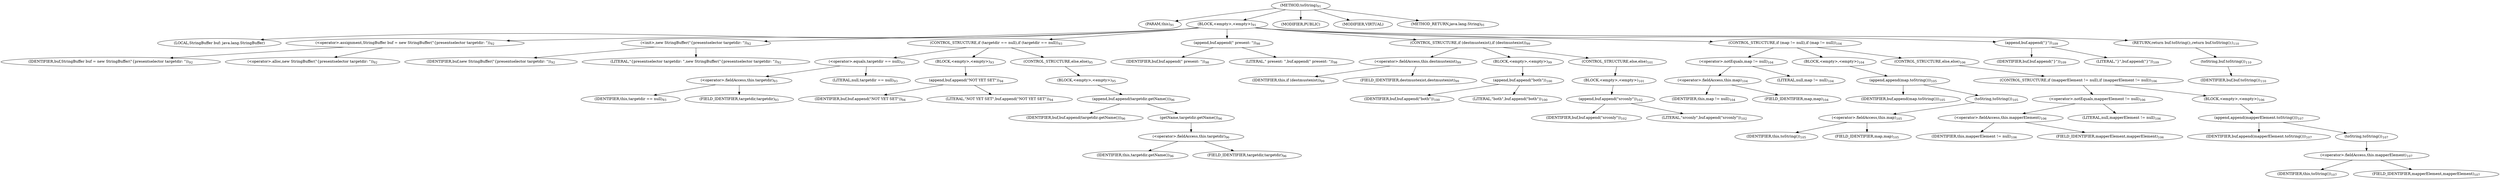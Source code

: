 digraph "toString" {  
"61" [label = <(METHOD,toString)<SUB>91</SUB>> ]
"62" [label = <(PARAM,this)<SUB>91</SUB>> ]
"63" [label = <(BLOCK,&lt;empty&gt;,&lt;empty&gt;)<SUB>91</SUB>> ]
"4" [label = <(LOCAL,StringBuffer buf: java.lang.StringBuffer)> ]
"64" [label = <(&lt;operator&gt;.assignment,StringBuffer buf = new StringBuffer(&quot;{presentselector targetdir: &quot;))<SUB>92</SUB>> ]
"65" [label = <(IDENTIFIER,buf,StringBuffer buf = new StringBuffer(&quot;{presentselector targetdir: &quot;))<SUB>92</SUB>> ]
"66" [label = <(&lt;operator&gt;.alloc,new StringBuffer(&quot;{presentselector targetdir: &quot;))<SUB>92</SUB>> ]
"67" [label = <(&lt;init&gt;,new StringBuffer(&quot;{presentselector targetdir: &quot;))<SUB>92</SUB>> ]
"3" [label = <(IDENTIFIER,buf,new StringBuffer(&quot;{presentselector targetdir: &quot;))<SUB>92</SUB>> ]
"68" [label = <(LITERAL,&quot;{presentselector targetdir: &quot;,new StringBuffer(&quot;{presentselector targetdir: &quot;))<SUB>92</SUB>> ]
"69" [label = <(CONTROL_STRUCTURE,if (targetdir == null),if (targetdir == null))<SUB>93</SUB>> ]
"70" [label = <(&lt;operator&gt;.equals,targetdir == null)<SUB>93</SUB>> ]
"71" [label = <(&lt;operator&gt;.fieldAccess,this.targetdir)<SUB>93</SUB>> ]
"72" [label = <(IDENTIFIER,this,targetdir == null)<SUB>93</SUB>> ]
"73" [label = <(FIELD_IDENTIFIER,targetdir,targetdir)<SUB>93</SUB>> ]
"74" [label = <(LITERAL,null,targetdir == null)<SUB>93</SUB>> ]
"75" [label = <(BLOCK,&lt;empty&gt;,&lt;empty&gt;)<SUB>93</SUB>> ]
"76" [label = <(append,buf.append(&quot;NOT YET SET&quot;))<SUB>94</SUB>> ]
"77" [label = <(IDENTIFIER,buf,buf.append(&quot;NOT YET SET&quot;))<SUB>94</SUB>> ]
"78" [label = <(LITERAL,&quot;NOT YET SET&quot;,buf.append(&quot;NOT YET SET&quot;))<SUB>94</SUB>> ]
"79" [label = <(CONTROL_STRUCTURE,else,else)<SUB>95</SUB>> ]
"80" [label = <(BLOCK,&lt;empty&gt;,&lt;empty&gt;)<SUB>95</SUB>> ]
"81" [label = <(append,buf.append(targetdir.getName()))<SUB>96</SUB>> ]
"82" [label = <(IDENTIFIER,buf,buf.append(targetdir.getName()))<SUB>96</SUB>> ]
"83" [label = <(getName,targetdir.getName())<SUB>96</SUB>> ]
"84" [label = <(&lt;operator&gt;.fieldAccess,this.targetdir)<SUB>96</SUB>> ]
"85" [label = <(IDENTIFIER,this,targetdir.getName())<SUB>96</SUB>> ]
"86" [label = <(FIELD_IDENTIFIER,targetdir,targetdir)<SUB>96</SUB>> ]
"87" [label = <(append,buf.append(&quot; present: &quot;))<SUB>98</SUB>> ]
"88" [label = <(IDENTIFIER,buf,buf.append(&quot; present: &quot;))<SUB>98</SUB>> ]
"89" [label = <(LITERAL,&quot; present: &quot;,buf.append(&quot; present: &quot;))<SUB>98</SUB>> ]
"90" [label = <(CONTROL_STRUCTURE,if (destmustexist),if (destmustexist))<SUB>99</SUB>> ]
"91" [label = <(&lt;operator&gt;.fieldAccess,this.destmustexist)<SUB>99</SUB>> ]
"92" [label = <(IDENTIFIER,this,if (destmustexist))<SUB>99</SUB>> ]
"93" [label = <(FIELD_IDENTIFIER,destmustexist,destmustexist)<SUB>99</SUB>> ]
"94" [label = <(BLOCK,&lt;empty&gt;,&lt;empty&gt;)<SUB>99</SUB>> ]
"95" [label = <(append,buf.append(&quot;both&quot;))<SUB>100</SUB>> ]
"96" [label = <(IDENTIFIER,buf,buf.append(&quot;both&quot;))<SUB>100</SUB>> ]
"97" [label = <(LITERAL,&quot;both&quot;,buf.append(&quot;both&quot;))<SUB>100</SUB>> ]
"98" [label = <(CONTROL_STRUCTURE,else,else)<SUB>101</SUB>> ]
"99" [label = <(BLOCK,&lt;empty&gt;,&lt;empty&gt;)<SUB>101</SUB>> ]
"100" [label = <(append,buf.append(&quot;srconly&quot;))<SUB>102</SUB>> ]
"101" [label = <(IDENTIFIER,buf,buf.append(&quot;srconly&quot;))<SUB>102</SUB>> ]
"102" [label = <(LITERAL,&quot;srconly&quot;,buf.append(&quot;srconly&quot;))<SUB>102</SUB>> ]
"103" [label = <(CONTROL_STRUCTURE,if (map != null),if (map != null))<SUB>104</SUB>> ]
"104" [label = <(&lt;operator&gt;.notEquals,map != null)<SUB>104</SUB>> ]
"105" [label = <(&lt;operator&gt;.fieldAccess,this.map)<SUB>104</SUB>> ]
"106" [label = <(IDENTIFIER,this,map != null)<SUB>104</SUB>> ]
"107" [label = <(FIELD_IDENTIFIER,map,map)<SUB>104</SUB>> ]
"108" [label = <(LITERAL,null,map != null)<SUB>104</SUB>> ]
"109" [label = <(BLOCK,&lt;empty&gt;,&lt;empty&gt;)<SUB>104</SUB>> ]
"110" [label = <(append,append(map.toString()))<SUB>105</SUB>> ]
"111" [label = <(IDENTIFIER,buf,append(map.toString()))<SUB>105</SUB>> ]
"112" [label = <(toString,toString())<SUB>105</SUB>> ]
"113" [label = <(&lt;operator&gt;.fieldAccess,this.map)<SUB>105</SUB>> ]
"114" [label = <(IDENTIFIER,this,toString())<SUB>105</SUB>> ]
"115" [label = <(FIELD_IDENTIFIER,map,map)<SUB>105</SUB>> ]
"116" [label = <(CONTROL_STRUCTURE,else,else)<SUB>106</SUB>> ]
"117" [label = <(CONTROL_STRUCTURE,if (mapperElement != null),if (mapperElement != null))<SUB>106</SUB>> ]
"118" [label = <(&lt;operator&gt;.notEquals,mapperElement != null)<SUB>106</SUB>> ]
"119" [label = <(&lt;operator&gt;.fieldAccess,this.mapperElement)<SUB>106</SUB>> ]
"120" [label = <(IDENTIFIER,this,mapperElement != null)<SUB>106</SUB>> ]
"121" [label = <(FIELD_IDENTIFIER,mapperElement,mapperElement)<SUB>106</SUB>> ]
"122" [label = <(LITERAL,null,mapperElement != null)<SUB>106</SUB>> ]
"123" [label = <(BLOCK,&lt;empty&gt;,&lt;empty&gt;)<SUB>106</SUB>> ]
"124" [label = <(append,append(mapperElement.toString()))<SUB>107</SUB>> ]
"125" [label = <(IDENTIFIER,buf,append(mapperElement.toString()))<SUB>107</SUB>> ]
"126" [label = <(toString,toString())<SUB>107</SUB>> ]
"127" [label = <(&lt;operator&gt;.fieldAccess,this.mapperElement)<SUB>107</SUB>> ]
"128" [label = <(IDENTIFIER,this,toString())<SUB>107</SUB>> ]
"129" [label = <(FIELD_IDENTIFIER,mapperElement,mapperElement)<SUB>107</SUB>> ]
"130" [label = <(append,buf.append(&quot;}&quot;))<SUB>109</SUB>> ]
"131" [label = <(IDENTIFIER,buf,buf.append(&quot;}&quot;))<SUB>109</SUB>> ]
"132" [label = <(LITERAL,&quot;}&quot;,buf.append(&quot;}&quot;))<SUB>109</SUB>> ]
"133" [label = <(RETURN,return buf.toString();,return buf.toString();)<SUB>110</SUB>> ]
"134" [label = <(toString,buf.toString())<SUB>110</SUB>> ]
"135" [label = <(IDENTIFIER,buf,buf.toString())<SUB>110</SUB>> ]
"136" [label = <(MODIFIER,PUBLIC)> ]
"137" [label = <(MODIFIER,VIRTUAL)> ]
"138" [label = <(METHOD_RETURN,java.lang.String)<SUB>91</SUB>> ]
  "61" -> "62" 
  "61" -> "63" 
  "61" -> "136" 
  "61" -> "137" 
  "61" -> "138" 
  "63" -> "4" 
  "63" -> "64" 
  "63" -> "67" 
  "63" -> "69" 
  "63" -> "87" 
  "63" -> "90" 
  "63" -> "103" 
  "63" -> "130" 
  "63" -> "133" 
  "64" -> "65" 
  "64" -> "66" 
  "67" -> "3" 
  "67" -> "68" 
  "69" -> "70" 
  "69" -> "75" 
  "69" -> "79" 
  "70" -> "71" 
  "70" -> "74" 
  "71" -> "72" 
  "71" -> "73" 
  "75" -> "76" 
  "76" -> "77" 
  "76" -> "78" 
  "79" -> "80" 
  "80" -> "81" 
  "81" -> "82" 
  "81" -> "83" 
  "83" -> "84" 
  "84" -> "85" 
  "84" -> "86" 
  "87" -> "88" 
  "87" -> "89" 
  "90" -> "91" 
  "90" -> "94" 
  "90" -> "98" 
  "91" -> "92" 
  "91" -> "93" 
  "94" -> "95" 
  "95" -> "96" 
  "95" -> "97" 
  "98" -> "99" 
  "99" -> "100" 
  "100" -> "101" 
  "100" -> "102" 
  "103" -> "104" 
  "103" -> "109" 
  "103" -> "116" 
  "104" -> "105" 
  "104" -> "108" 
  "105" -> "106" 
  "105" -> "107" 
  "109" -> "110" 
  "110" -> "111" 
  "110" -> "112" 
  "112" -> "113" 
  "113" -> "114" 
  "113" -> "115" 
  "116" -> "117" 
  "117" -> "118" 
  "117" -> "123" 
  "118" -> "119" 
  "118" -> "122" 
  "119" -> "120" 
  "119" -> "121" 
  "123" -> "124" 
  "124" -> "125" 
  "124" -> "126" 
  "126" -> "127" 
  "127" -> "128" 
  "127" -> "129" 
  "130" -> "131" 
  "130" -> "132" 
  "133" -> "134" 
  "134" -> "135" 
}
